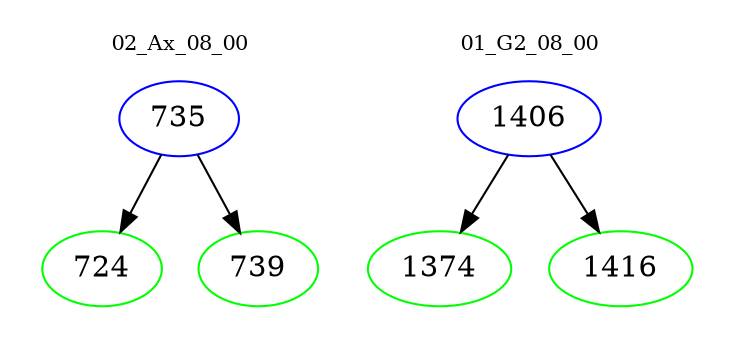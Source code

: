 digraph{
subgraph cluster_0 {
color = white
label = "02_Ax_08_00";
fontsize=10;
T0_735 [label="735", color="blue"]
T0_735 -> T0_724 [color="black"]
T0_724 [label="724", color="green"]
T0_735 -> T0_739 [color="black"]
T0_739 [label="739", color="green"]
}
subgraph cluster_1 {
color = white
label = "01_G2_08_00";
fontsize=10;
T1_1406 [label="1406", color="blue"]
T1_1406 -> T1_1374 [color="black"]
T1_1374 [label="1374", color="green"]
T1_1406 -> T1_1416 [color="black"]
T1_1416 [label="1416", color="green"]
}
}
